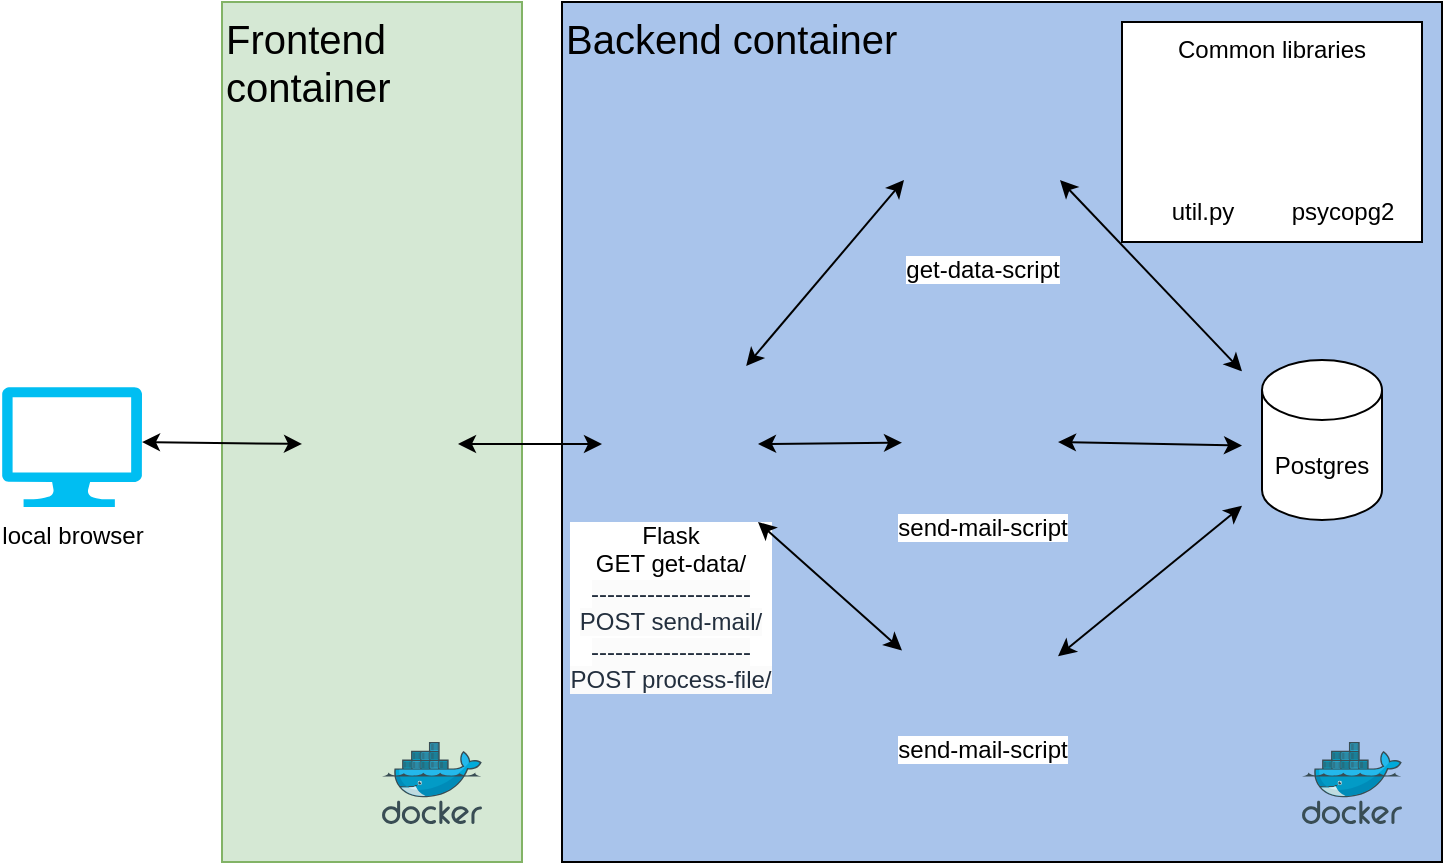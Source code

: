 <mxfile version="20.8.5"><diagram id="7Ydg3tMNWPYr-OU-F5ib" name="Page-1"><mxGraphModel dx="1345" dy="724" grid="1" gridSize="10" guides="1" tooltips="1" connect="1" arrows="1" fold="1" page="1" pageScale="1" pageWidth="850" pageHeight="1100" math="0" shadow="0"><root><mxCell id="0"/><mxCell id="1" parent="0"/><mxCell id="m93VnhG917iR_nW48uMm-25" value="&lt;font style=&quot;font-size: 20px;&quot;&gt;Frontend container&lt;/font&gt;" style="rounded=0;whiteSpace=wrap;html=1;fillColor=#d5e8d4;align=left;verticalAlign=top;strokeColor=#82b366;" parent="1" vertex="1"><mxGeometry x="150" y="280" width="150" height="430" as="geometry"/></mxCell><mxCell id="m93VnhG917iR_nW48uMm-24" value="&lt;font style=&quot;font-size: 20px;&quot;&gt;Backend container&lt;/font&gt;" style="rounded=0;whiteSpace=wrap;html=1;fillColor=#A9C4EB;align=left;verticalAlign=top;" parent="1" vertex="1"><mxGeometry x="320" y="280" width="440" height="430" as="geometry"/></mxCell><mxCell id="m93VnhG917iR_nW48uMm-7" value="" style="shape=image;html=1;verticalAlign=top;verticalLabelPosition=bottom;labelBackgroundColor=#ffffff;imageAspect=0;aspect=fixed;image=https://cdn1.iconfinder.com/data/icons/ionicons-fill-vol-2/512/logo-react-128.png" parent="1" vertex="1"><mxGeometry x="191" y="469" width="74" height="74" as="geometry"/></mxCell><mxCell id="m93VnhG917iR_nW48uMm-35" value="" style="endArrow=classic;startArrow=classic;html=1;rounded=0;fontSize=20;entryX=0;entryY=0.5;entryDx=0;entryDy=0;entryPerimeter=0;exitX=1;exitY=0.5;exitDx=0;exitDy=0;exitPerimeter=0;" parent="1" edge="1"><mxGeometry width="50" height="50" relative="1" as="geometry"><mxPoint x="268" y="501" as="sourcePoint"/><mxPoint x="340" y="501" as="targetPoint"/><Array as="points"/></mxGeometry></mxCell><mxCell id="m93VnhG917iR_nW48uMm-36" value="" style="endArrow=classic;startArrow=classic;html=1;rounded=0;fontSize=20;entryX=0;entryY=0.5;entryDx=0;entryDy=0;entryPerimeter=0;" parent="1" edge="1"><mxGeometry width="50" height="50" relative="1" as="geometry"><mxPoint x="412.091" y="462" as="sourcePoint"/><mxPoint x="491" y="369" as="targetPoint"/><Array as="points"/></mxGeometry></mxCell><mxCell id="m93VnhG917iR_nW48uMm-37" value="" style="endArrow=classic;startArrow=classic;html=1;rounded=0;fontSize=20;exitX=1;exitY=0.5;exitDx=0;exitDy=0;exitPerimeter=0;" parent="1" edge="1"><mxGeometry width="50" height="50" relative="1" as="geometry"><mxPoint x="418" y="501" as="sourcePoint"/><mxPoint x="490" y="500.351" as="targetPoint"/><Array as="points"/></mxGeometry></mxCell><mxCell id="m93VnhG917iR_nW48uMm-39" value="" style="endArrow=classic;startArrow=classic;html=1;rounded=0;fontSize=20;exitX=1;exitY=0.5;exitDx=0;exitDy=0;exitPerimeter=0;" parent="1" edge="1"><mxGeometry width="50" height="50" relative="1" as="geometry"><mxPoint x="568" y="500" as="sourcePoint"/><mxPoint x="660" y="501.797" as="targetPoint"/><Array as="points"/></mxGeometry></mxCell><mxCell id="m93VnhG917iR_nW48uMm-40" value="" style="endArrow=classic;startArrow=classic;html=1;rounded=0;fontSize=20;" parent="1" edge="1"><mxGeometry width="50" height="50" relative="1" as="geometry"><mxPoint x="568" y="607.123" as="sourcePoint"/><mxPoint x="660" y="531.925" as="targetPoint"/><Array as="points"/></mxGeometry></mxCell><mxCell id="m93VnhG917iR_nW48uMm-43" value="" style="endArrow=classic;startArrow=classic;html=1;rounded=0;fontSize=20;exitX=1;exitY=0.5;exitDx=0;exitDy=0;exitPerimeter=0;" parent="1" edge="1"><mxGeometry width="50" height="50" relative="1" as="geometry"><mxPoint x="569" y="369" as="sourcePoint"/><mxPoint x="660" y="464.657" as="targetPoint"/><Array as="points"/></mxGeometry></mxCell><mxCell id="ktKAU86_AJ7wOdwz1d8t-1" value="Postgres" style="shape=cylinder3;whiteSpace=wrap;html=1;boundedLbl=1;backgroundOutline=1;size=15;" vertex="1" parent="1"><mxGeometry x="670" y="459" width="60" height="80" as="geometry"/></mxCell><mxCell id="ktKAU86_AJ7wOdwz1d8t-3" value="get-data-script" style="shape=image;html=1;verticalAlign=top;verticalLabelPosition=bottom;labelBackgroundColor=#ffffff;imageAspect=0;aspect=fixed;image=https://cdn0.iconfinder.com/data/icons/long-shadow-web-icons/512/python-128.png" vertex="1" parent="1"><mxGeometry x="500" y="340" width="60" height="60" as="geometry"/></mxCell><mxCell id="ktKAU86_AJ7wOdwz1d8t-4" value="send-mail-script" style="shape=image;html=1;verticalAlign=top;verticalLabelPosition=bottom;labelBackgroundColor=#ffffff;imageAspect=0;aspect=fixed;image=https://cdn0.iconfinder.com/data/icons/long-shadow-web-icons/512/python-128.png" vertex="1" parent="1"><mxGeometry x="500" y="469" width="60" height="60" as="geometry"/></mxCell><mxCell id="ktKAU86_AJ7wOdwz1d8t-5" value="send-mail-script" style="shape=image;html=1;verticalAlign=top;verticalLabelPosition=bottom;labelBackgroundColor=#ffffff;imageAspect=0;aspect=fixed;image=https://cdn0.iconfinder.com/data/icons/long-shadow-web-icons/512/python-128.png" vertex="1" parent="1"><mxGeometry x="500" y="580" width="60" height="60" as="geometry"/></mxCell><mxCell id="ktKAU86_AJ7wOdwz1d8t-6" value="Flask&lt;br&gt;GET get-data/&lt;br style=&quot;border-color: var(--border-color); caret-color: rgb(35, 47, 62); color: rgb(35, 47, 62);&quot;&gt;&lt;span style=&quot;caret-color: rgb(35, 47, 62); color: rgb(35, 47, 62); background-color: rgb(251, 251, 251);&quot;&gt;--------------------&lt;/span&gt;&lt;br style=&quot;border-color: var(--border-color); caret-color: rgb(35, 47, 62); color: rgb(35, 47, 62);&quot;&gt;&lt;span style=&quot;caret-color: rgb(35, 47, 62); color: rgb(35, 47, 62); background-color: rgb(251, 251, 251);&quot;&gt;POST send-mail/&lt;/span&gt;&lt;br style=&quot;border-color: var(--border-color); caret-color: rgb(35, 47, 62); color: rgb(35, 47, 62);&quot;&gt;&lt;span style=&quot;caret-color: rgb(35, 47, 62); color: rgb(35, 47, 62); background-color: rgb(251, 251, 251);&quot;&gt;--------------------&lt;/span&gt;&lt;br style=&quot;border-color: var(--border-color); caret-color: rgb(35, 47, 62); color: rgb(35, 47, 62);&quot;&gt;&lt;span style=&quot;caret-color: rgb(35, 47, 62); color: rgb(35, 47, 62); background-color: rgb(251, 251, 251);&quot;&gt;POST process-file/&lt;/span&gt;" style="shape=image;html=1;verticalAlign=top;verticalLabelPosition=bottom;labelBackgroundColor=#ffffff;imageAspect=0;aspect=fixed;image=https://cdn0.iconfinder.com/data/icons/long-shadow-web-icons/512/python-128.png" vertex="1" parent="1"><mxGeometry x="340" y="465" width="68" height="68" as="geometry"/></mxCell><mxCell id="ktKAU86_AJ7wOdwz1d8t-7" value="" style="sketch=0;aspect=fixed;html=1;points=[];align=center;image;fontSize=12;image=img/lib/mscae/Docker.svg;" vertex="1" parent="1"><mxGeometry x="690" y="650" width="50" height="41" as="geometry"/></mxCell><mxCell id="ktKAU86_AJ7wOdwz1d8t-8" value="" style="sketch=0;aspect=fixed;html=1;points=[];align=center;image;fontSize=12;image=img/lib/mscae/Docker.svg;" vertex="1" parent="1"><mxGeometry x="230" y="650" width="50" height="41" as="geometry"/></mxCell><mxCell id="ktKAU86_AJ7wOdwz1d8t-15" value="Common libraries" style="rounded=0;whiteSpace=wrap;html=1;verticalAlign=top;" vertex="1" parent="1"><mxGeometry x="600" y="290" width="150" height="110" as="geometry"/></mxCell><mxCell id="ktKAU86_AJ7wOdwz1d8t-11" value="util.py" style="shape=image;html=1;verticalAlign=top;verticalLabelPosition=bottom;labelBackgroundColor=#ffffff;imageAspect=0;aspect=fixed;image=https://cdn0.iconfinder.com/data/icons/long-shadow-web-icons/512/python-128.png" vertex="1" parent="1"><mxGeometry x="610" y="311" width="60" height="60" as="geometry"/></mxCell><mxCell id="ktKAU86_AJ7wOdwz1d8t-13" value="psycopg2" style="shape=image;html=1;verticalAlign=top;verticalLabelPosition=bottom;labelBackgroundColor=#ffffff;imageAspect=0;aspect=fixed;image=https://cdn0.iconfinder.com/data/icons/long-shadow-web-icons/512/python-128.png" vertex="1" parent="1"><mxGeometry x="680" y="311" width="60" height="60" as="geometry"/></mxCell><mxCell id="m93VnhG917iR_nW48uMm-38" value="" style="endArrow=classic;startArrow=classic;html=1;rounded=0;fontSize=20;exitX=1;exitY=1;exitDx=0;exitDy=0;exitPerimeter=0;" parent="1" edge="1"><mxGeometry width="50" height="50" relative="1" as="geometry"><mxPoint x="418" y="540" as="sourcePoint"/><mxPoint x="490" y="604.216" as="targetPoint"/><Array as="points"/></mxGeometry></mxCell><mxCell id="ktKAU86_AJ7wOdwz1d8t-18" value="local browser" style="verticalLabelPosition=bottom;html=1;verticalAlign=top;align=center;strokeColor=none;fillColor=#00BEF2;shape=mxgraph.azure.computer;pointerEvents=1;" vertex="1" parent="1"><mxGeometry x="40" y="472.5" width="70" height="60" as="geometry"/></mxCell><mxCell id="ktKAU86_AJ7wOdwz1d8t-19" value="" style="endArrow=classic;startArrow=classic;html=1;rounded=0;fontSize=20;entryX=0;entryY=0.5;entryDx=0;entryDy=0;entryPerimeter=0;" edge="1" parent="1"><mxGeometry width="50" height="50" relative="1" as="geometry"><mxPoint x="110" y="500" as="sourcePoint"/><mxPoint x="190" y="501" as="targetPoint"/><Array as="points"/></mxGeometry></mxCell></root></mxGraphModel></diagram></mxfile>